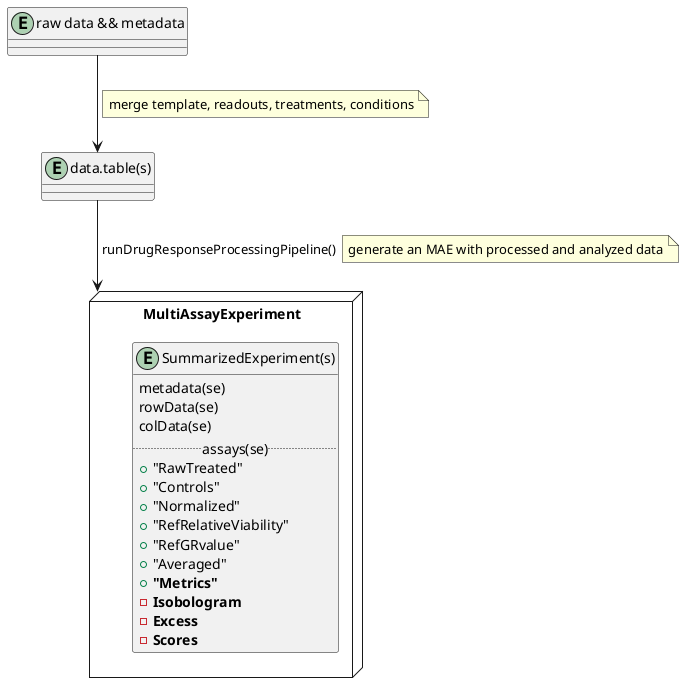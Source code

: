 @startuml
set namespaceSeparator none
skinparam linetype polyline
skinparam backgroundcolor transparent
 
Entity "raw data && metadata" as RD {}
 
Entity "data.table(s)" as DF {}
 
package MultiAssayExperiment as MAE <<Node>> {
Entity "SummarizedExperiment(s)" as SE {
 metadata(se)
 rowData(se)
 colData(se)
 .. assays(se) ..
 + "RawTreated"
 + "Controls"
 + "Normalized"
 + "RefRelativeViability"
 + "RefGRvalue"
 + "Averaged"
 + **"Metrics"**
 - **Isobologram**
 - **Excess**
 - **Scores**
}
}


RD --> DF
note right on link
merge template, readouts, treatments, conditions
end note

DF --> MAE: " runDrugResponseProcessingPipeline()"
note right on link
generate an MAE with processed and analyzed data
end note


@enduml
